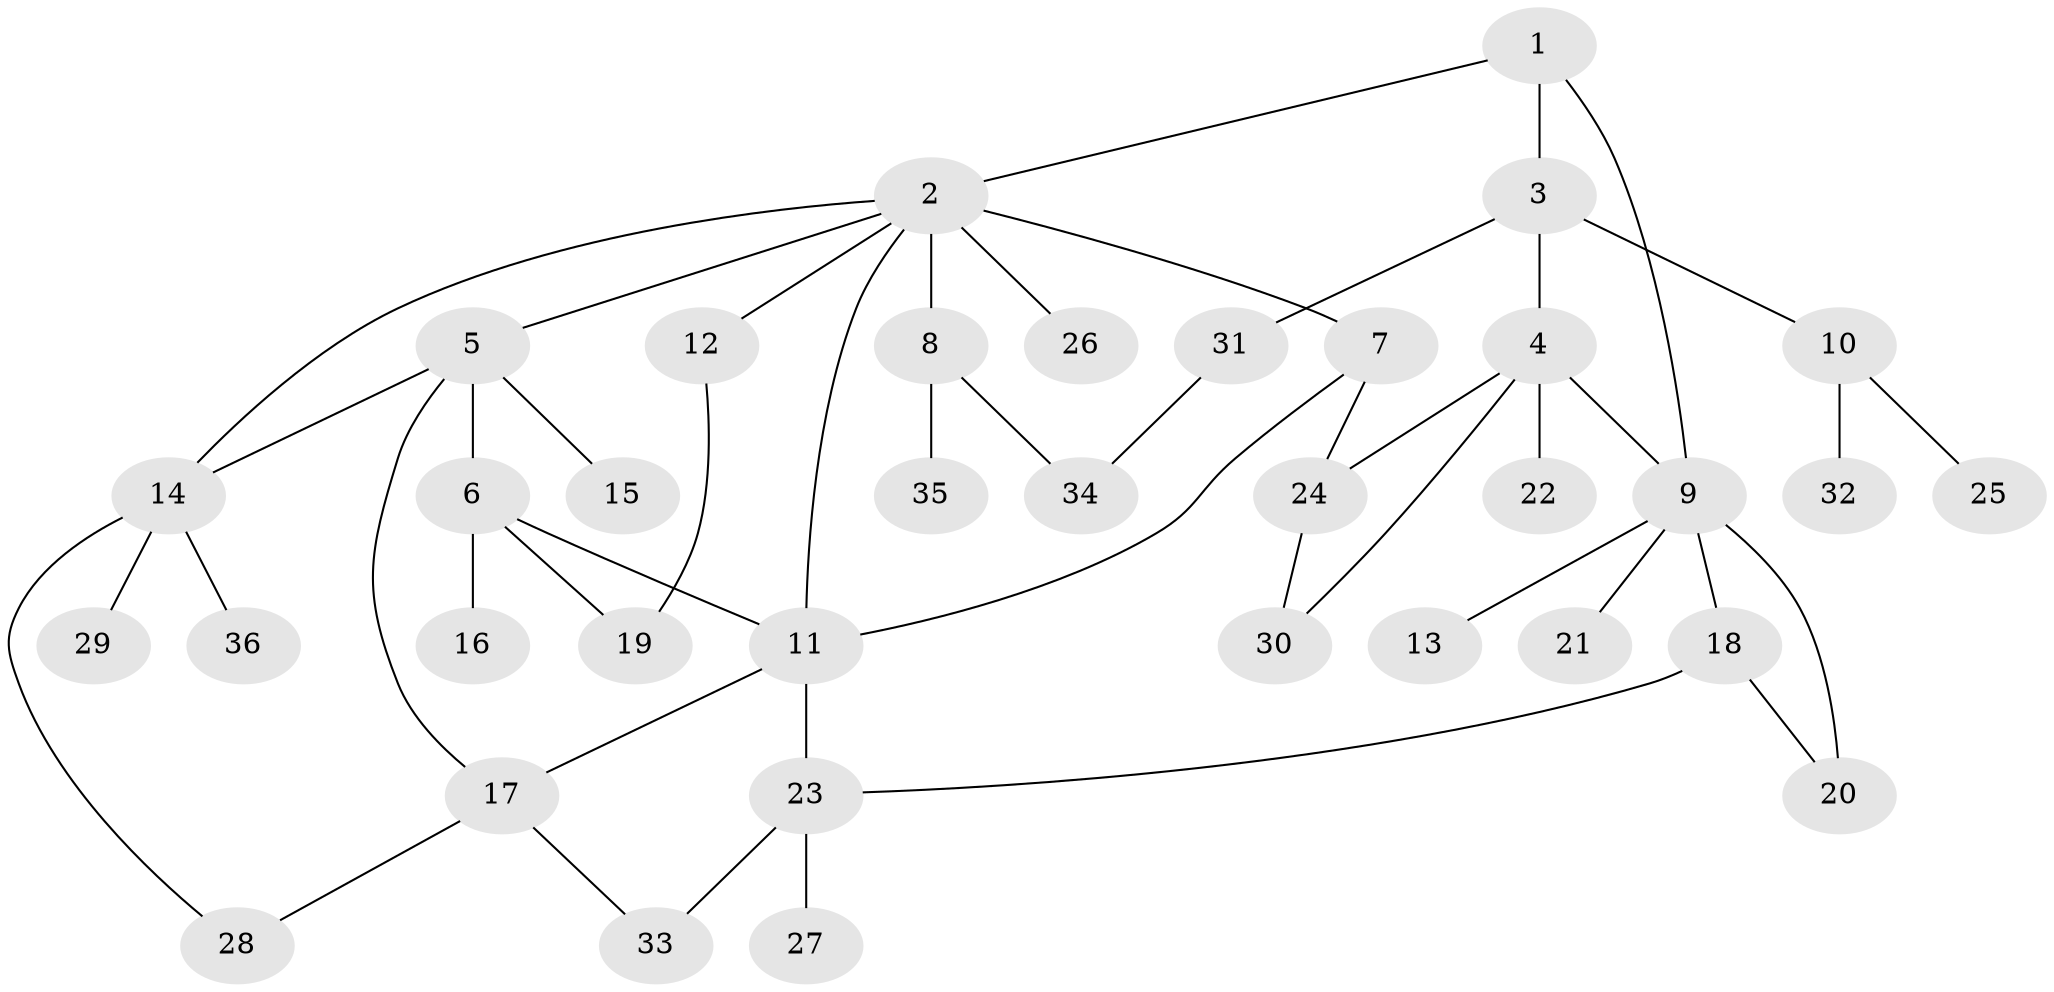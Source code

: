 // original degree distribution, {4: 0.11267605633802817, 10: 0.014084507042253521, 5: 0.04225352112676056, 7: 0.028169014084507043, 8: 0.014084507042253521, 3: 0.11267605633802817, 1: 0.4647887323943662, 2: 0.2112676056338028}
// Generated by graph-tools (version 1.1) at 2025/35/03/09/25 02:35:50]
// undirected, 36 vertices, 48 edges
graph export_dot {
graph [start="1"]
  node [color=gray90,style=filled];
  1;
  2;
  3;
  4;
  5;
  6;
  7;
  8;
  9;
  10;
  11;
  12;
  13;
  14;
  15;
  16;
  17;
  18;
  19;
  20;
  21;
  22;
  23;
  24;
  25;
  26;
  27;
  28;
  29;
  30;
  31;
  32;
  33;
  34;
  35;
  36;
  1 -- 2 [weight=1.0];
  1 -- 3 [weight=1.0];
  1 -- 9 [weight=1.0];
  2 -- 5 [weight=1.0];
  2 -- 7 [weight=2.0];
  2 -- 8 [weight=1.0];
  2 -- 11 [weight=1.0];
  2 -- 12 [weight=1.0];
  2 -- 14 [weight=1.0];
  2 -- 26 [weight=1.0];
  3 -- 4 [weight=1.0];
  3 -- 10 [weight=1.0];
  3 -- 31 [weight=1.0];
  4 -- 9 [weight=1.0];
  4 -- 22 [weight=2.0];
  4 -- 24 [weight=1.0];
  4 -- 30 [weight=1.0];
  5 -- 6 [weight=4.0];
  5 -- 14 [weight=1.0];
  5 -- 15 [weight=1.0];
  5 -- 17 [weight=1.0];
  6 -- 11 [weight=1.0];
  6 -- 16 [weight=1.0];
  6 -- 19 [weight=1.0];
  7 -- 11 [weight=1.0];
  7 -- 24 [weight=1.0];
  8 -- 34 [weight=1.0];
  8 -- 35 [weight=1.0];
  9 -- 13 [weight=1.0];
  9 -- 18 [weight=1.0];
  9 -- 20 [weight=2.0];
  9 -- 21 [weight=1.0];
  10 -- 25 [weight=1.0];
  10 -- 32 [weight=1.0];
  11 -- 17 [weight=1.0];
  11 -- 23 [weight=1.0];
  12 -- 19 [weight=1.0];
  14 -- 28 [weight=1.0];
  14 -- 29 [weight=2.0];
  14 -- 36 [weight=1.0];
  17 -- 28 [weight=1.0];
  17 -- 33 [weight=1.0];
  18 -- 20 [weight=1.0];
  18 -- 23 [weight=1.0];
  23 -- 27 [weight=1.0];
  23 -- 33 [weight=1.0];
  24 -- 30 [weight=1.0];
  31 -- 34 [weight=1.0];
}

